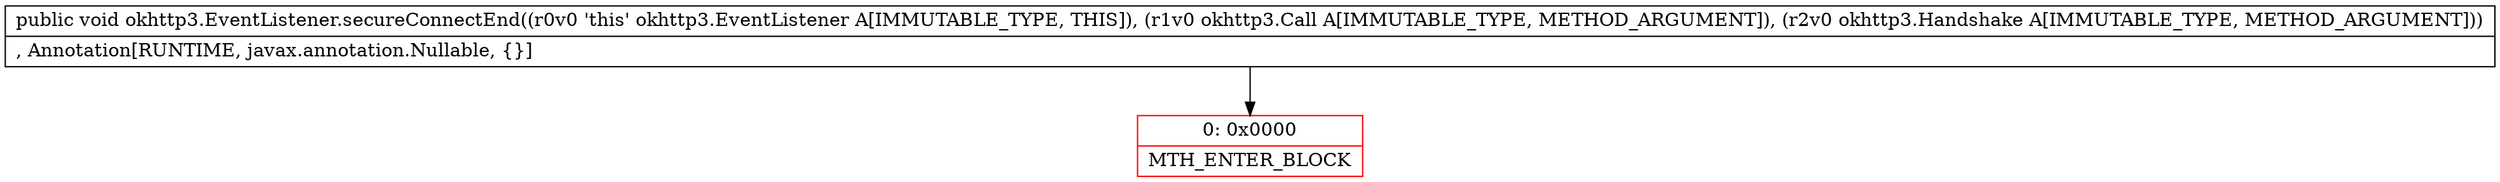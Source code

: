 digraph "CFG forokhttp3.EventListener.secureConnectEnd(Lokhttp3\/Call;Lokhttp3\/Handshake;)V" {
subgraph cluster_Region_1286589027 {
label = "R(0)";
node [shape=record,color=blue];
}
Node_0 [shape=record,color=red,label="{0\:\ 0x0000|MTH_ENTER_BLOCK\l}"];
MethodNode[shape=record,label="{public void okhttp3.EventListener.secureConnectEnd((r0v0 'this' okhttp3.EventListener A[IMMUTABLE_TYPE, THIS]), (r1v0 okhttp3.Call A[IMMUTABLE_TYPE, METHOD_ARGUMENT]), (r2v0 okhttp3.Handshake A[IMMUTABLE_TYPE, METHOD_ARGUMENT]))  | , Annotation[RUNTIME, javax.annotation.Nullable, \{\}]\l}"];
MethodNode -> Node_0;
}


